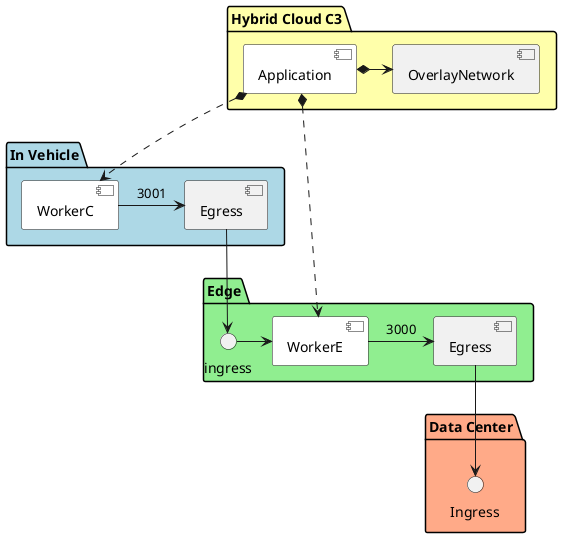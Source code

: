 @startuml

package "Hybrid Cloud C3" #ffffaa {
  component Application #ffffff
  component OverlayNetwork
  Application *-> OverlayNetwork
}
package "In Vehicle" #lightblue {
  component Egress as IVE
  component WorkerC #ffffff
  WorkerC -> IVE : 3001
}
package "Edge" #lightgreen {
  interface ingress as EVI
  component Egress as EVE
  component WorkerE #ffffff
  EVI ->  WorkerE
  WorkerE -> EVE : 3000
}

package "Data Center" #ffaa88{
  interface Ingress as DCI
  Application *..> WorkerC
  Application *..> WorkerE
}

IVE --> EVI
EVE --> DCI

@enduml
